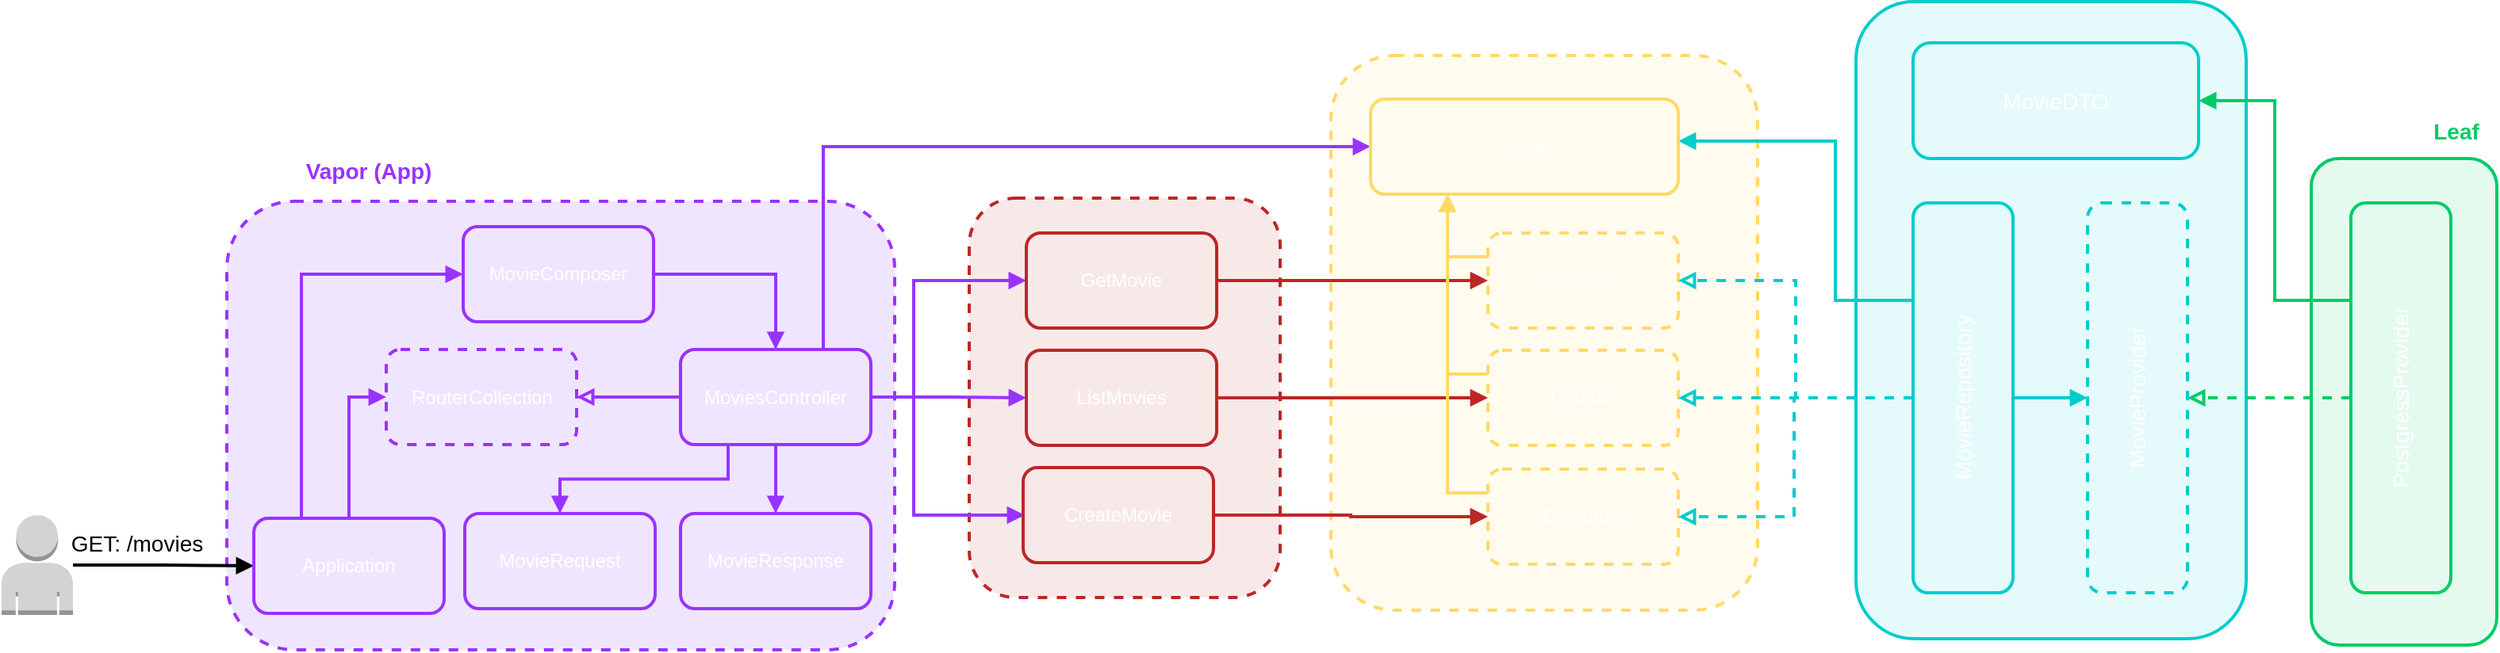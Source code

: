 <mxfile version="19.0.3" type="device"><diagram id="IVPP2vGttezU26gO5WlE" name="Movies"><mxGraphModel dx="1260" dy="611" grid="0" gridSize="10" guides="1" tooltips="1" connect="1" arrows="1" fold="1" page="0" pageScale="1" pageWidth="1169" pageHeight="1654" math="0" shadow="0"><root><mxCell id="0"/><mxCell id="1" parent="0"/><mxCell id="a6p0Kz30Y8v75AvQaNn_-59" value="" style="rounded=1;whiteSpace=wrap;html=1;strokeWidth=2;fillColor=#FFD966;fontColor=#ffffff;strokeColor=#FFD966;dashed=1;fillOpacity=10;" vertex="1" parent="1"><mxGeometry x="508" y="99" width="269" height="350" as="geometry"/></mxCell><mxCell id="a6p0Kz30Y8v75AvQaNn_-38" value="" style="rounded=1;whiteSpace=wrap;html=1;fontSize=14;fontColor=#ffffff;strokeColor=#00CC66;strokeWidth=2;fillColor=#00CC66;horizontal=0;fillOpacity=10;" vertex="1" parent="1"><mxGeometry x="1126" y="164" width="117" height="307" as="geometry"/></mxCell><mxCell id="a6p0Kz30Y8v75AvQaNn_-35" value="" style="rounded=1;whiteSpace=wrap;html=1;fontSize=14;fontColor=#ffffff;strokeColor=#00CCCC;strokeWidth=2;fillColor=#00CCCC;horizontal=0;fillOpacity=10;" vertex="1" parent="1"><mxGeometry x="839" y="65" width="246" height="402" as="geometry"/></mxCell><mxCell id="a6p0Kz30Y8v75AvQaNn_-27" value="" style="rounded=1;whiteSpace=wrap;html=1;strokeWidth=2;fillColor=#BD2626;fontColor=#ffffff;strokeColor=#BD2626;dashed=1;fillOpacity=10;" vertex="1" parent="1"><mxGeometry x="280" y="189" width="196" height="252" as="geometry"/></mxCell><mxCell id="a6p0Kz30Y8v75AvQaNn_-10" value="" style="rounded=1;whiteSpace=wrap;html=1;fontSize=14;strokeWidth=2;fillColor=#6a00ff;dashed=1;fontColor=#ffffff;strokeColor=#9933FF;fillOpacity=10;" vertex="1" parent="1"><mxGeometry x="-188" y="191" width="421" height="283" as="geometry"/></mxCell><mxCell id="a6p0Kz30Y8v75AvQaNn_-4" style="edgeStyle=orthogonalEdgeStyle;rounded=0;orthogonalLoop=1;jettySize=auto;html=1;entryX=0;entryY=0.5;entryDx=0;entryDy=0;endArrow=block;endFill=1;strokeWidth=2;" edge="1" parent="1" source="a6p0Kz30Y8v75AvQaNn_-2" target="a6p0Kz30Y8v75AvQaNn_-3"><mxGeometry relative="1" as="geometry"/></mxCell><mxCell id="a6p0Kz30Y8v75AvQaNn_-5" value="&lt;font style=&quot;font-size: 14px;&quot;&gt;GET: /movies&lt;/font&gt;" style="edgeLabel;html=1;align=center;verticalAlign=middle;resizable=0;points=[];" vertex="1" connectable="0" parent="a6p0Kz30Y8v75AvQaNn_-4"><mxGeometry x="-0.014" y="1" relative="1" as="geometry"><mxPoint x="-17" y="-13" as="offset"/></mxGeometry></mxCell><mxCell id="a6p0Kz30Y8v75AvQaNn_-2" value="" style="outlineConnect=0;dashed=0;verticalLabelPosition=bottom;verticalAlign=top;align=center;html=1;shape=mxgraph.aws3.user;fillColor=#D2D3D3;gradientColor=none;strokeWidth=2;" vertex="1" parent="1"><mxGeometry x="-330" y="389" width="45" height="63" as="geometry"/></mxCell><mxCell id="a6p0Kz30Y8v75AvQaNn_-61" style="edgeStyle=orthogonalEdgeStyle;rounded=0;orthogonalLoop=1;jettySize=auto;html=1;exitX=0.25;exitY=0;exitDx=0;exitDy=0;entryX=0;entryY=0.5;entryDx=0;entryDy=0;fontSize=14;fontColor=#00CCCC;endArrow=block;endFill=1;strokeColor=#9933FF;strokeWidth=2;" edge="1" parent="1" source="a6p0Kz30Y8v75AvQaNn_-3" target="a6p0Kz30Y8v75AvQaNn_-60"><mxGeometry relative="1" as="geometry"/></mxCell><mxCell id="a6p0Kz30Y8v75AvQaNn_-64" style="edgeStyle=orthogonalEdgeStyle;rounded=0;orthogonalLoop=1;jettySize=auto;html=1;exitX=0.5;exitY=0;exitDx=0;exitDy=0;entryX=0;entryY=0.5;entryDx=0;entryDy=0;fontSize=14;fontColor=#00CCCC;endArrow=block;endFill=1;strokeColor=#9933FF;strokeWidth=2;" edge="1" parent="1" source="a6p0Kz30Y8v75AvQaNn_-3" target="a6p0Kz30Y8v75AvQaNn_-63"><mxGeometry relative="1" as="geometry"/></mxCell><mxCell id="a6p0Kz30Y8v75AvQaNn_-3" value="Application" style="rounded=1;whiteSpace=wrap;html=1;strokeWidth=2;fillColor=none;fontColor=#ffffff;strokeColor=#9933FF;" vertex="1" parent="1"><mxGeometry x="-171" y="391" width="120" height="60" as="geometry"/></mxCell><mxCell id="a6p0Kz30Y8v75AvQaNn_-16" style="edgeStyle=orthogonalEdgeStyle;rounded=0;orthogonalLoop=1;jettySize=auto;html=1;exitX=1;exitY=0.5;exitDx=0;exitDy=0;entryX=0;entryY=0.5;entryDx=0;entryDy=0;fontSize=14;fontColor=#9933FF;endArrow=block;endFill=1;strokeColor=#9933FF;strokeWidth=2;" edge="1" parent="1" source="a6p0Kz30Y8v75AvQaNn_-6" target="a6p0Kz30Y8v75AvQaNn_-12"><mxGeometry relative="1" as="geometry"/></mxCell><mxCell id="a6p0Kz30Y8v75AvQaNn_-17" style="edgeStyle=orthogonalEdgeStyle;rounded=0;orthogonalLoop=1;jettySize=auto;html=1;exitX=1;exitY=0.5;exitDx=0;exitDy=0;entryX=0;entryY=0.5;entryDx=0;entryDy=0;fontSize=14;fontColor=#9933FF;endArrow=block;endFill=1;strokeColor=#9933FF;strokeWidth=2;" edge="1" parent="1" source="a6p0Kz30Y8v75AvQaNn_-6" target="a6p0Kz30Y8v75AvQaNn_-15"><mxGeometry relative="1" as="geometry"><Array as="points"><mxPoint x="245" y="314"/><mxPoint x="245" y="241"/></Array></mxGeometry></mxCell><mxCell id="a6p0Kz30Y8v75AvQaNn_-18" style="edgeStyle=orthogonalEdgeStyle;rounded=0;orthogonalLoop=1;jettySize=auto;html=1;exitX=1;exitY=0.5;exitDx=0;exitDy=0;entryX=0;entryY=0.5;entryDx=0;entryDy=0;fontSize=14;fontColor=#9933FF;endArrow=block;endFill=1;strokeColor=#9933FF;strokeWidth=2;" edge="1" parent="1" source="a6p0Kz30Y8v75AvQaNn_-6"><mxGeometry relative="1" as="geometry"><mxPoint x="179" y="314.5" as="sourcePoint"/><mxPoint x="315" y="389.0" as="targetPoint"/><Array as="points"><mxPoint x="245" y="315"/><mxPoint x="245" y="389"/></Array></mxGeometry></mxCell><mxCell id="a6p0Kz30Y8v75AvQaNn_-45" style="edgeStyle=orthogonalEdgeStyle;rounded=0;orthogonalLoop=1;jettySize=auto;html=1;exitX=0.75;exitY=0;exitDx=0;exitDy=0;entryX=0;entryY=0.5;entryDx=0;entryDy=0;fontSize=14;fontColor=#00CCCC;endArrow=block;endFill=1;strokeColor=#9933FF;strokeWidth=2;" edge="1" parent="1" source="a6p0Kz30Y8v75AvQaNn_-6" target="a6p0Kz30Y8v75AvQaNn_-43"><mxGeometry relative="1" as="geometry"/></mxCell><mxCell id="a6p0Kz30Y8v75AvQaNn_-57" style="edgeStyle=orthogonalEdgeStyle;rounded=0;orthogonalLoop=1;jettySize=auto;html=1;exitX=0.5;exitY=1;exitDx=0;exitDy=0;entryX=0.5;entryY=0;entryDx=0;entryDy=0;fontSize=14;fontColor=#00CCCC;endArrow=block;endFill=1;strokeColor=#9933FF;strokeWidth=2;" edge="1" parent="1" source="a6p0Kz30Y8v75AvQaNn_-6" target="a6p0Kz30Y8v75AvQaNn_-56"><mxGeometry relative="1" as="geometry"/></mxCell><mxCell id="a6p0Kz30Y8v75AvQaNn_-58" style="edgeStyle=orthogonalEdgeStyle;rounded=0;orthogonalLoop=1;jettySize=auto;html=1;exitX=0.25;exitY=1;exitDx=0;exitDy=0;entryX=0.5;entryY=0;entryDx=0;entryDy=0;fontSize=14;fontColor=#00CCCC;endArrow=block;endFill=1;strokeColor=#9933FF;strokeWidth=2;" edge="1" parent="1" source="a6p0Kz30Y8v75AvQaNn_-6" target="a6p0Kz30Y8v75AvQaNn_-55"><mxGeometry relative="1" as="geometry"/></mxCell><mxCell id="a6p0Kz30Y8v75AvQaNn_-65" style="edgeStyle=orthogonalEdgeStyle;rounded=0;orthogonalLoop=1;jettySize=auto;html=1;exitX=0;exitY=0.5;exitDx=0;exitDy=0;entryX=1;entryY=0.5;entryDx=0;entryDy=0;fontSize=14;fontColor=#00CCCC;endArrow=block;endFill=0;strokeColor=#9933FF;strokeWidth=2;" edge="1" parent="1" source="a6p0Kz30Y8v75AvQaNn_-6" target="a6p0Kz30Y8v75AvQaNn_-63"><mxGeometry relative="1" as="geometry"/></mxCell><mxCell id="a6p0Kz30Y8v75AvQaNn_-6" value="MoviesController" style="rounded=1;whiteSpace=wrap;html=1;strokeWidth=2;fillColor=none;fontColor=#ffffff;strokeColor=#9933FF;" vertex="1" parent="1"><mxGeometry x="98" y="284.5" width="120" height="60" as="geometry"/></mxCell><mxCell id="a6p0Kz30Y8v75AvQaNn_-11" value="Vapor (App)" style="text;html=1;align=center;verticalAlign=middle;resizable=0;points=[];autosize=1;strokeColor=none;fillColor=none;fontSize=14;fontColor=#9933FF;fontStyle=1" vertex="1" parent="1"><mxGeometry x="-144" y="161" width="89" height="21" as="geometry"/></mxCell><mxCell id="a6p0Kz30Y8v75AvQaNn_-24" style="edgeStyle=orthogonalEdgeStyle;rounded=0;orthogonalLoop=1;jettySize=auto;html=1;exitX=1;exitY=0.5;exitDx=0;exitDy=0;fontSize=14;fontColor=#9933FF;endArrow=block;endFill=1;strokeColor=#BD2626;strokeWidth=2;" edge="1" parent="1" source="a6p0Kz30Y8v75AvQaNn_-12" target="a6p0Kz30Y8v75AvQaNn_-21"><mxGeometry relative="1" as="geometry"/></mxCell><mxCell id="a6p0Kz30Y8v75AvQaNn_-12" value="ListMovies" style="rounded=1;whiteSpace=wrap;html=1;strokeWidth=2;fillColor=none;fontColor=#ffffff;strokeColor=#BD2626;" vertex="1" parent="1"><mxGeometry x="316" y="285" width="120" height="60" as="geometry"/></mxCell><mxCell id="a6p0Kz30Y8v75AvQaNn_-26" style="edgeStyle=orthogonalEdgeStyle;rounded=0;orthogonalLoop=1;jettySize=auto;html=1;exitX=1;exitY=0.5;exitDx=0;exitDy=0;fontSize=14;fontColor=#9933FF;endArrow=block;endFill=1;strokeColor=#BD2626;strokeWidth=2;" edge="1" parent="1" source="a6p0Kz30Y8v75AvQaNn_-13" target="a6p0Kz30Y8v75AvQaNn_-22"><mxGeometry relative="1" as="geometry"/></mxCell><mxCell id="a6p0Kz30Y8v75AvQaNn_-13" value="CreateMovie" style="rounded=1;whiteSpace=wrap;html=1;strokeWidth=2;fillColor=none;fontColor=#ffffff;strokeColor=#BD2626;" vertex="1" parent="1"><mxGeometry x="314" y="359" width="120" height="60" as="geometry"/></mxCell><mxCell id="a6p0Kz30Y8v75AvQaNn_-23" style="edgeStyle=orthogonalEdgeStyle;rounded=0;orthogonalLoop=1;jettySize=auto;html=1;exitX=1;exitY=0.5;exitDx=0;exitDy=0;entryX=0;entryY=0.5;entryDx=0;entryDy=0;fontSize=14;fontColor=#9933FF;endArrow=block;endFill=1;strokeColor=#BD2626;strokeWidth=2;" edge="1" parent="1" source="a6p0Kz30Y8v75AvQaNn_-15" target="a6p0Kz30Y8v75AvQaNn_-20"><mxGeometry relative="1" as="geometry"/></mxCell><mxCell id="a6p0Kz30Y8v75AvQaNn_-15" value="GetMovie" style="rounded=1;whiteSpace=wrap;html=1;strokeWidth=2;fillColor=none;fontColor=#ffffff;strokeColor=#BD2626;" vertex="1" parent="1"><mxGeometry x="316" y="211" width="120" height="60" as="geometry"/></mxCell><mxCell id="a6p0Kz30Y8v75AvQaNn_-52" style="edgeStyle=orthogonalEdgeStyle;rounded=0;orthogonalLoop=1;jettySize=auto;html=1;exitX=0;exitY=0.25;exitDx=0;exitDy=0;entryX=0.25;entryY=1;entryDx=0;entryDy=0;fontSize=14;fontColor=#00CCCC;endArrow=block;endFill=1;strokeColor=#FFD966;strokeWidth=2;" edge="1" parent="1" source="a6p0Kz30Y8v75AvQaNn_-20" target="a6p0Kz30Y8v75AvQaNn_-43"><mxGeometry relative="1" as="geometry"/></mxCell><mxCell id="a6p0Kz30Y8v75AvQaNn_-20" value="Findable" style="rounded=1;whiteSpace=wrap;html=1;strokeWidth=2;fillColor=none;fontColor=#ffffff;strokeColor=#FFD966;dashed=1;" vertex="1" parent="1"><mxGeometry x="607" y="211" width="120" height="60" as="geometry"/></mxCell><mxCell id="a6p0Kz30Y8v75AvQaNn_-53" style="edgeStyle=orthogonalEdgeStyle;rounded=0;orthogonalLoop=1;jettySize=auto;html=1;exitX=0;exitY=0.25;exitDx=0;exitDy=0;entryX=0.25;entryY=1;entryDx=0;entryDy=0;fontSize=14;fontColor=#00CCCC;endArrow=block;endFill=1;strokeColor=#FFD966;strokeWidth=2;" edge="1" parent="1" source="a6p0Kz30Y8v75AvQaNn_-21" target="a6p0Kz30Y8v75AvQaNn_-43"><mxGeometry relative="1" as="geometry"/></mxCell><mxCell id="a6p0Kz30Y8v75AvQaNn_-21" value="Listable" style="rounded=1;whiteSpace=wrap;html=1;strokeWidth=2;fillColor=none;fontColor=#ffffff;strokeColor=#FFD966;dashed=1;" vertex="1" parent="1"><mxGeometry x="607" y="285" width="120" height="60" as="geometry"/></mxCell><mxCell id="a6p0Kz30Y8v75AvQaNn_-54" style="edgeStyle=orthogonalEdgeStyle;rounded=0;orthogonalLoop=1;jettySize=auto;html=1;exitX=0;exitY=0.25;exitDx=0;exitDy=0;fontSize=14;fontColor=#00CCCC;endArrow=block;endFill=1;strokeColor=#FFD966;strokeWidth=2;entryX=0.25;entryY=1;entryDx=0;entryDy=0;" edge="1" parent="1" source="a6p0Kz30Y8v75AvQaNn_-22" target="a6p0Kz30Y8v75AvQaNn_-43"><mxGeometry relative="1" as="geometry"/></mxCell><mxCell id="a6p0Kz30Y8v75AvQaNn_-22" value="Creatable" style="rounded=1;whiteSpace=wrap;html=1;strokeWidth=2;fillColor=none;fontColor=#ffffff;strokeColor=#FFD966;dashed=1;" vertex="1" parent="1"><mxGeometry x="607" y="360" width="120" height="60" as="geometry"/></mxCell><mxCell id="a6p0Kz30Y8v75AvQaNn_-30" style="edgeStyle=orthogonalEdgeStyle;rounded=0;orthogonalLoop=1;jettySize=auto;html=1;exitX=0;exitY=0.5;exitDx=0;exitDy=0;fontSize=14;fontColor=#BD2626;endArrow=block;endFill=0;strokeColor=#00CCCC;strokeWidth=2;dashed=1;" edge="1" parent="1" source="a6p0Kz30Y8v75AvQaNn_-29" target="a6p0Kz30Y8v75AvQaNn_-21"><mxGeometry relative="1" as="geometry"/></mxCell><mxCell id="a6p0Kz30Y8v75AvQaNn_-31" style="edgeStyle=orthogonalEdgeStyle;rounded=0;orthogonalLoop=1;jettySize=auto;html=1;exitX=0;exitY=0.5;exitDx=0;exitDy=0;entryX=1;entryY=0.5;entryDx=0;entryDy=0;fontSize=14;fontColor=#BD2626;endArrow=block;endFill=0;strokeColor=#00CCCC;strokeWidth=2;dashed=1;" edge="1" parent="1" source="a6p0Kz30Y8v75AvQaNn_-29" target="a6p0Kz30Y8v75AvQaNn_-20"><mxGeometry relative="1" as="geometry"><Array as="points"><mxPoint x="801" y="315"/><mxPoint x="801" y="241"/></Array></mxGeometry></mxCell><mxCell id="a6p0Kz30Y8v75AvQaNn_-32" style="edgeStyle=orthogonalEdgeStyle;rounded=0;orthogonalLoop=1;jettySize=auto;html=1;exitX=0;exitY=0.5;exitDx=0;exitDy=0;entryX=1;entryY=0.5;entryDx=0;entryDy=0;fontSize=14;fontColor=#BD2626;endArrow=block;endFill=0;strokeColor=#00CCCC;strokeWidth=2;dashed=1;" edge="1" parent="1" source="a6p0Kz30Y8v75AvQaNn_-29" target="a6p0Kz30Y8v75AvQaNn_-22"><mxGeometry relative="1" as="geometry"><Array as="points"><mxPoint x="800" y="315"/><mxPoint x="800" y="390"/></Array></mxGeometry></mxCell><mxCell id="a6p0Kz30Y8v75AvQaNn_-34" style="edgeStyle=orthogonalEdgeStyle;rounded=0;orthogonalLoop=1;jettySize=auto;html=1;fontSize=14;fontColor=#BD2626;endArrow=block;endFill=1;strokeColor=#00CCCC;strokeWidth=2;" edge="1" parent="1" source="a6p0Kz30Y8v75AvQaNn_-29" target="a6p0Kz30Y8v75AvQaNn_-36"><mxGeometry relative="1" as="geometry"/></mxCell><mxCell id="a6p0Kz30Y8v75AvQaNn_-47" style="edgeStyle=orthogonalEdgeStyle;rounded=0;orthogonalLoop=1;jettySize=auto;html=1;exitX=0;exitY=0.25;exitDx=0;exitDy=0;fontSize=14;fontColor=#00CCCC;endArrow=block;endFill=1;strokeColor=#00CCCC;strokeWidth=2;" edge="1" parent="1" source="a6p0Kz30Y8v75AvQaNn_-29" target="a6p0Kz30Y8v75AvQaNn_-43"><mxGeometry relative="1" as="geometry"><Array as="points"><mxPoint x="826" y="254"/><mxPoint x="826" y="153"/></Array></mxGeometry></mxCell><mxCell id="a6p0Kz30Y8v75AvQaNn_-29" value="MovieRepository" style="rounded=1;whiteSpace=wrap;html=1;fontSize=14;fontColor=#ffffff;strokeColor=#00CCCC;strokeWidth=2;fillColor=none;horizontal=0;" vertex="1" parent="1"><mxGeometry x="875" y="192" width="63" height="246" as="geometry"/></mxCell><mxCell id="a6p0Kz30Y8v75AvQaNn_-37" style="edgeStyle=orthogonalEdgeStyle;rounded=0;orthogonalLoop=1;jettySize=auto;html=1;exitX=0;exitY=0.5;exitDx=0;exitDy=0;entryX=1;entryY=0.5;entryDx=0;entryDy=0;fontSize=14;fontColor=#BD2626;endArrow=block;endFill=0;strokeColor=#00CC66;strokeWidth=2;dashed=1;" edge="1" parent="1" source="a6p0Kz30Y8v75AvQaNn_-33" target="a6p0Kz30Y8v75AvQaNn_-36"><mxGeometry relative="1" as="geometry"/></mxCell><mxCell id="a6p0Kz30Y8v75AvQaNn_-42" style="edgeStyle=orthogonalEdgeStyle;rounded=0;orthogonalLoop=1;jettySize=auto;html=1;exitX=0;exitY=0.25;exitDx=0;exitDy=0;entryX=1;entryY=0.5;entryDx=0;entryDy=0;fontSize=14;fontColor=#00CC66;endArrow=block;endFill=1;strokeColor=#00CC66;strokeWidth=2;" edge="1" parent="1" source="a6p0Kz30Y8v75AvQaNn_-33" target="a6p0Kz30Y8v75AvQaNn_-41"><mxGeometry relative="1" as="geometry"/></mxCell><mxCell id="a6p0Kz30Y8v75AvQaNn_-33" value="PostgressProvider" style="rounded=1;whiteSpace=wrap;html=1;fontSize=14;fontColor=#ffffff;strokeColor=#00CC66;strokeWidth=2;fillColor=none;horizontal=0;" vertex="1" parent="1"><mxGeometry x="1151" y="192" width="63" height="246" as="geometry"/></mxCell><mxCell id="a6p0Kz30Y8v75AvQaNn_-36" value="MovieProvider" style="rounded=1;whiteSpace=wrap;html=1;fontSize=14;fontColor=#ffffff;strokeColor=#00CCCC;strokeWidth=2;fillColor=none;horizontal=0;dashed=1;" vertex="1" parent="1"><mxGeometry x="985" y="192" width="63" height="246" as="geometry"/></mxCell><mxCell id="a6p0Kz30Y8v75AvQaNn_-39" value="Leaf" style="text;html=1;align=center;verticalAlign=middle;resizable=0;points=[];autosize=1;strokeColor=none;fillColor=none;fontSize=14;fontColor=#00CC66;fontStyle=1" vertex="1" parent="1"><mxGeometry x="1197" y="136" width="39" height="21" as="geometry"/></mxCell><mxCell id="a6p0Kz30Y8v75AvQaNn_-41" value="MovieDTO" style="rounded=1;whiteSpace=wrap;html=1;fontSize=14;fontColor=#ffffff;strokeColor=#00CCCC;strokeWidth=2;fillColor=none;horizontal=1;" vertex="1" parent="1"><mxGeometry x="875" y="91" width="180" height="73" as="geometry"/></mxCell><mxCell id="a6p0Kz30Y8v75AvQaNn_-43" value="Movie" style="rounded=1;whiteSpace=wrap;html=1;strokeWidth=2;fillColor=none;fontColor=#ffffff;strokeColor=#FFD966;" vertex="1" parent="1"><mxGeometry x="533" y="126.5" width="194" height="60" as="geometry"/></mxCell><mxCell id="a6p0Kz30Y8v75AvQaNn_-55" value="MovieRequest" style="rounded=1;whiteSpace=wrap;html=1;strokeWidth=2;fillColor=none;fontColor=#ffffff;strokeColor=#9933FF;" vertex="1" parent="1"><mxGeometry x="-38" y="388" width="120" height="60" as="geometry"/></mxCell><mxCell id="a6p0Kz30Y8v75AvQaNn_-56" value="MovieResponse" style="rounded=1;whiteSpace=wrap;html=1;strokeWidth=2;fillColor=none;fontColor=#ffffff;strokeColor=#9933FF;" vertex="1" parent="1"><mxGeometry x="98" y="388" width="120" height="60" as="geometry"/></mxCell><mxCell id="a6p0Kz30Y8v75AvQaNn_-62" style="edgeStyle=orthogonalEdgeStyle;rounded=0;orthogonalLoop=1;jettySize=auto;html=1;exitX=1;exitY=0.5;exitDx=0;exitDy=0;entryX=0.5;entryY=0;entryDx=0;entryDy=0;fontSize=14;fontColor=#00CCCC;endArrow=block;endFill=1;strokeColor=#9933FF;strokeWidth=2;" edge="1" parent="1" source="a6p0Kz30Y8v75AvQaNn_-60" target="a6p0Kz30Y8v75AvQaNn_-6"><mxGeometry relative="1" as="geometry"/></mxCell><mxCell id="a6p0Kz30Y8v75AvQaNn_-60" value="MovieComposer" style="rounded=1;whiteSpace=wrap;html=1;strokeWidth=2;fillColor=none;fontColor=#ffffff;strokeColor=#9933FF;" vertex="1" parent="1"><mxGeometry x="-39" y="207" width="120" height="60" as="geometry"/></mxCell><mxCell id="a6p0Kz30Y8v75AvQaNn_-63" value="RouterCollection" style="rounded=1;whiteSpace=wrap;html=1;strokeWidth=2;fillColor=none;fontColor=#ffffff;strokeColor=#9933FF;dashed=1;" vertex="1" parent="1"><mxGeometry x="-87.5" y="284.5" width="120" height="60" as="geometry"/></mxCell></root></mxGraphModel></diagram></mxfile>